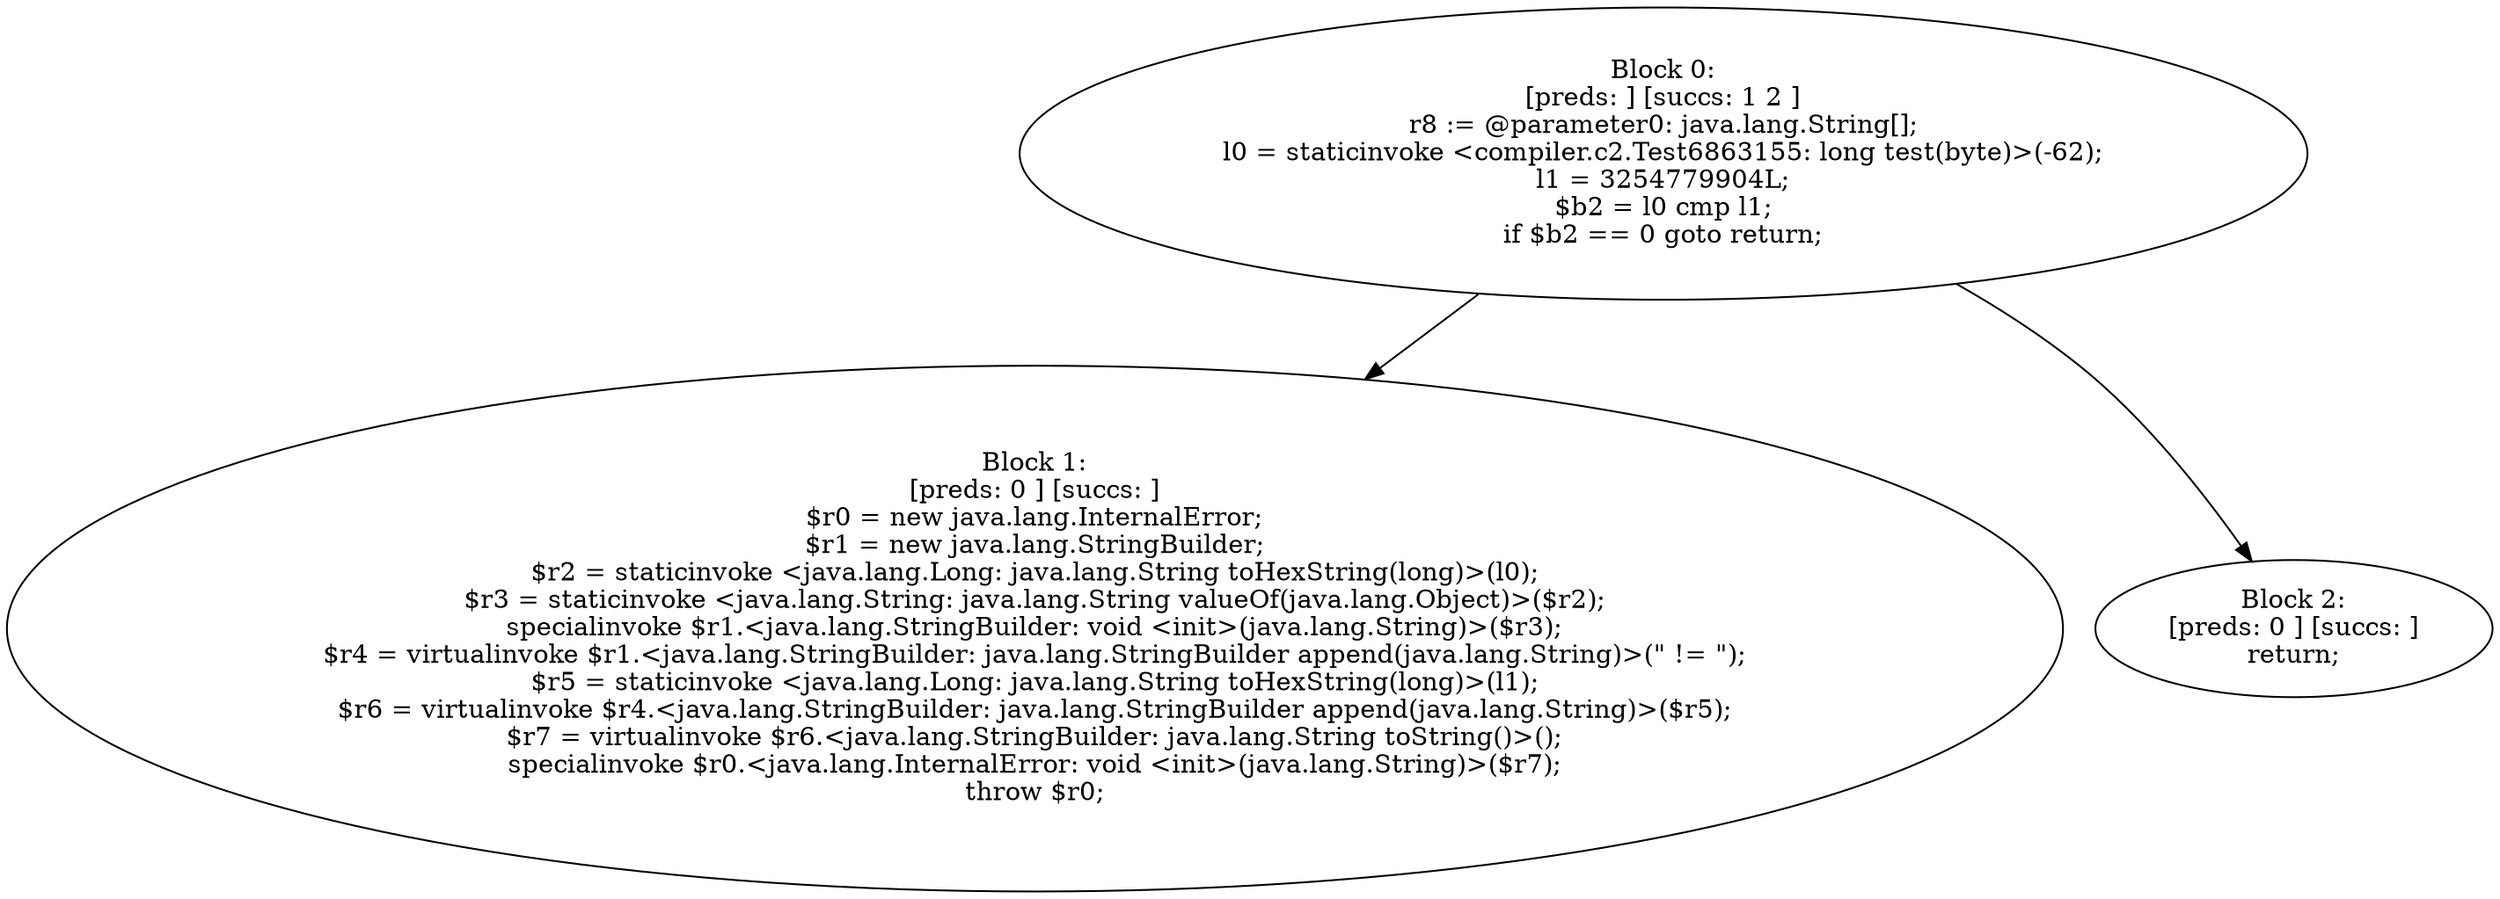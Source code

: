 digraph "unitGraph" {
    "Block 0:
[preds: ] [succs: 1 2 ]
r8 := @parameter0: java.lang.String[];
l0 = staticinvoke <compiler.c2.Test6863155: long test(byte)>(-62);
l1 = 3254779904L;
$b2 = l0 cmp l1;
if $b2 == 0 goto return;
"
    "Block 1:
[preds: 0 ] [succs: ]
$r0 = new java.lang.InternalError;
$r1 = new java.lang.StringBuilder;
$r2 = staticinvoke <java.lang.Long: java.lang.String toHexString(long)>(l0);
$r3 = staticinvoke <java.lang.String: java.lang.String valueOf(java.lang.Object)>($r2);
specialinvoke $r1.<java.lang.StringBuilder: void <init>(java.lang.String)>($r3);
$r4 = virtualinvoke $r1.<java.lang.StringBuilder: java.lang.StringBuilder append(java.lang.String)>(\" != \");
$r5 = staticinvoke <java.lang.Long: java.lang.String toHexString(long)>(l1);
$r6 = virtualinvoke $r4.<java.lang.StringBuilder: java.lang.StringBuilder append(java.lang.String)>($r5);
$r7 = virtualinvoke $r6.<java.lang.StringBuilder: java.lang.String toString()>();
specialinvoke $r0.<java.lang.InternalError: void <init>(java.lang.String)>($r7);
throw $r0;
"
    "Block 2:
[preds: 0 ] [succs: ]
return;
"
    "Block 0:
[preds: ] [succs: 1 2 ]
r8 := @parameter0: java.lang.String[];
l0 = staticinvoke <compiler.c2.Test6863155: long test(byte)>(-62);
l1 = 3254779904L;
$b2 = l0 cmp l1;
if $b2 == 0 goto return;
"->"Block 1:
[preds: 0 ] [succs: ]
$r0 = new java.lang.InternalError;
$r1 = new java.lang.StringBuilder;
$r2 = staticinvoke <java.lang.Long: java.lang.String toHexString(long)>(l0);
$r3 = staticinvoke <java.lang.String: java.lang.String valueOf(java.lang.Object)>($r2);
specialinvoke $r1.<java.lang.StringBuilder: void <init>(java.lang.String)>($r3);
$r4 = virtualinvoke $r1.<java.lang.StringBuilder: java.lang.StringBuilder append(java.lang.String)>(\" != \");
$r5 = staticinvoke <java.lang.Long: java.lang.String toHexString(long)>(l1);
$r6 = virtualinvoke $r4.<java.lang.StringBuilder: java.lang.StringBuilder append(java.lang.String)>($r5);
$r7 = virtualinvoke $r6.<java.lang.StringBuilder: java.lang.String toString()>();
specialinvoke $r0.<java.lang.InternalError: void <init>(java.lang.String)>($r7);
throw $r0;
";
    "Block 0:
[preds: ] [succs: 1 2 ]
r8 := @parameter0: java.lang.String[];
l0 = staticinvoke <compiler.c2.Test6863155: long test(byte)>(-62);
l1 = 3254779904L;
$b2 = l0 cmp l1;
if $b2 == 0 goto return;
"->"Block 2:
[preds: 0 ] [succs: ]
return;
";
}
